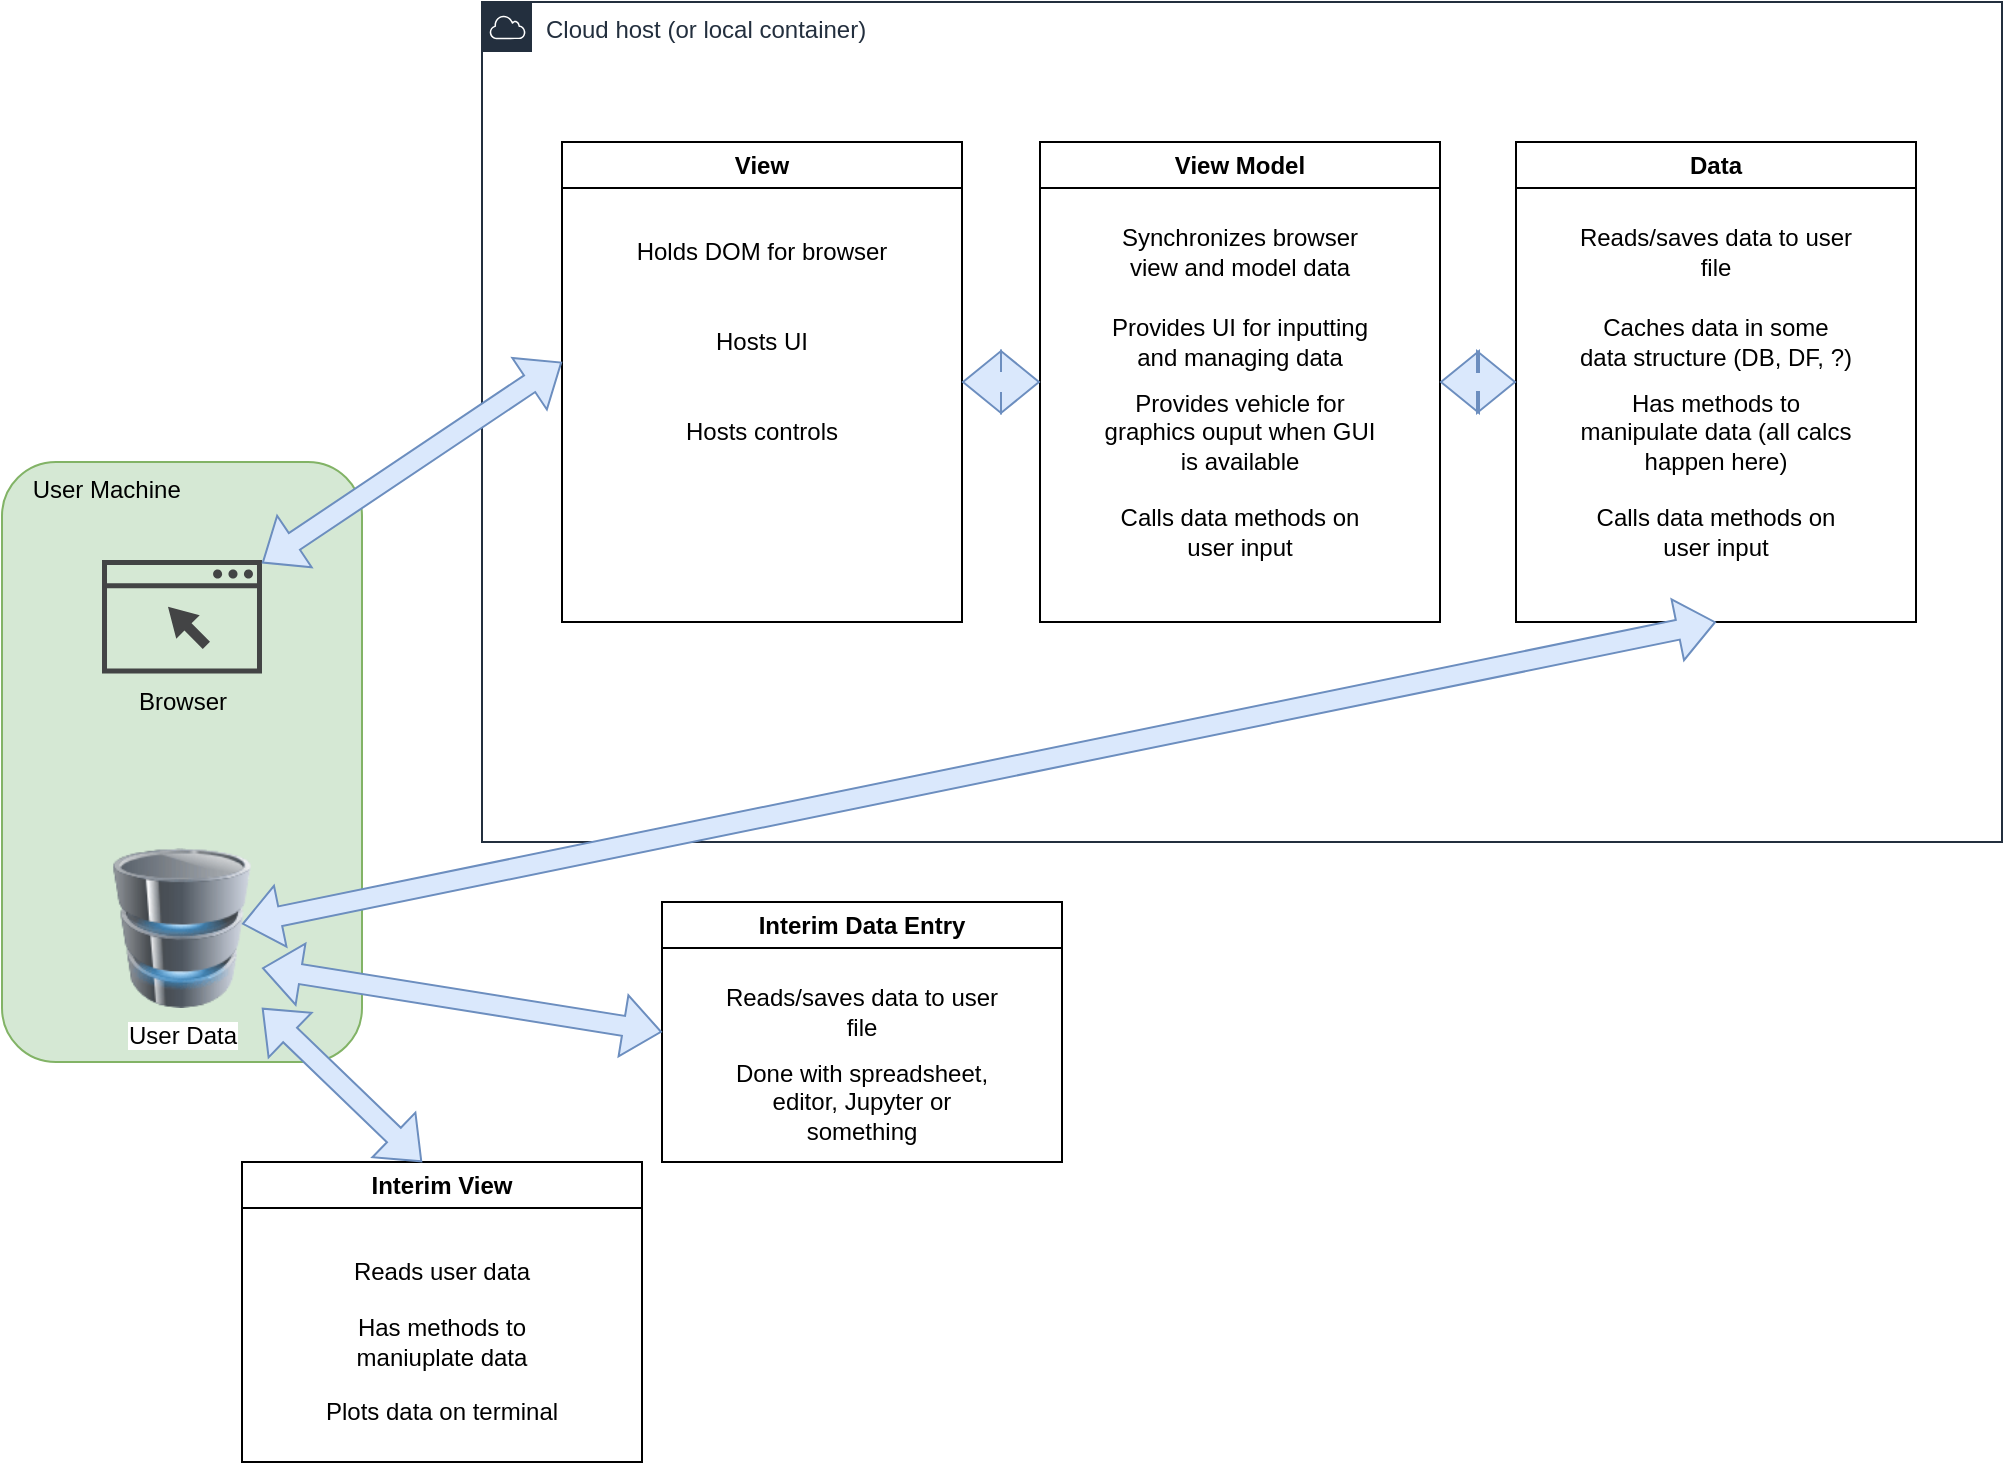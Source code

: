 <mxfile version="20.8.20" type="github">
  <diagram id="Ht1M8jgEwFfnCIfOTk4-" name="Page-1">
    <mxGraphModel dx="1232" dy="1049" grid="1" gridSize="10" guides="1" tooltips="1" connect="1" arrows="1" fold="1" page="1" pageScale="1" pageWidth="1169" pageHeight="827" math="0" shadow="0">
      <root>
        <mxCell id="0" />
        <mxCell id="1" parent="0" />
        <mxCell id="Fb7Zcka14E9r6GSMAiqo-28" value="" style="group" vertex="1" connectable="0" parent="1">
          <mxGeometry x="120" y="320" width="180" height="300" as="geometry" />
        </mxCell>
        <mxCell id="Fb7Zcka14E9r6GSMAiqo-27" value="&amp;nbsp; &amp;nbsp; User Machine" style="rounded=1;whiteSpace=wrap;html=1;align=left;verticalAlign=top;fillColor=#d5e8d4;strokeColor=#82b366;" vertex="1" parent="Fb7Zcka14E9r6GSMAiqo-28">
          <mxGeometry width="180" height="300" as="geometry" />
        </mxCell>
        <mxCell id="Fb7Zcka14E9r6GSMAiqo-1" value="Browser" style="sketch=0;pointerEvents=1;shadow=0;dashed=0;html=1;strokeColor=none;fillColor=#434445;aspect=fixed;labelPosition=center;verticalLabelPosition=bottom;verticalAlign=top;align=center;outlineConnect=0;shape=mxgraph.vvd.web_browser;" vertex="1" parent="Fb7Zcka14E9r6GSMAiqo-28">
          <mxGeometry x="50" y="49" width="80" height="56.8" as="geometry" />
        </mxCell>
        <mxCell id="Fb7Zcka14E9r6GSMAiqo-2" value="User Data" style="image;html=1;image=img/lib/clip_art/computers/Database_128x128.png" vertex="1" parent="Fb7Zcka14E9r6GSMAiqo-28">
          <mxGeometry x="50" y="193" width="80" height="80" as="geometry" />
        </mxCell>
        <mxCell id="Fb7Zcka14E9r6GSMAiqo-4" value="Cloud host (or local container)" style="points=[[0,0],[0.25,0],[0.5,0],[0.75,0],[1,0],[1,0.25],[1,0.5],[1,0.75],[1,1],[0.75,1],[0.5,1],[0.25,1],[0,1],[0,0.75],[0,0.5],[0,0.25]];outlineConnect=0;gradientColor=none;html=1;whiteSpace=wrap;fontSize=12;fontStyle=0;container=1;pointerEvents=0;collapsible=0;recursiveResize=0;shape=mxgraph.aws4.group;grIcon=mxgraph.aws4.group_aws_cloud;strokeColor=#232F3E;fillColor=none;verticalAlign=top;align=left;spacingLeft=30;fontColor=#232F3E;dashed=0;" vertex="1" parent="1">
          <mxGeometry x="360" y="90" width="760" height="420" as="geometry" />
        </mxCell>
        <mxCell id="Fb7Zcka14E9r6GSMAiqo-7" value="View Model" style="swimlane;whiteSpace=wrap;html=1;" vertex="1" parent="Fb7Zcka14E9r6GSMAiqo-4">
          <mxGeometry x="279" y="70" width="200" height="240" as="geometry" />
        </mxCell>
        <mxCell id="Fb7Zcka14E9r6GSMAiqo-9" value="Synchronizes browser view and model data" style="text;strokeColor=none;align=center;fillColor=none;html=1;verticalAlign=middle;whiteSpace=wrap;rounded=0;flipV=1;" vertex="1" parent="Fb7Zcka14E9r6GSMAiqo-7">
          <mxGeometry x="30" y="40" width="140" height="30" as="geometry" />
        </mxCell>
        <mxCell id="Fb7Zcka14E9r6GSMAiqo-10" value="Provides UI for inputting and managing data" style="text;strokeColor=none;align=center;fillColor=none;html=1;verticalAlign=middle;whiteSpace=wrap;rounded=0;flipV=1;" vertex="1" parent="Fb7Zcka14E9r6GSMAiqo-7">
          <mxGeometry x="30" y="85" width="140" height="30" as="geometry" />
        </mxCell>
        <mxCell id="Fb7Zcka14E9r6GSMAiqo-11" value="Provides vehicle for graphics ouput when GUI is available" style="text;strokeColor=none;align=center;fillColor=none;html=1;verticalAlign=middle;whiteSpace=wrap;rounded=0;flipV=1;" vertex="1" parent="Fb7Zcka14E9r6GSMAiqo-7">
          <mxGeometry x="30" y="120" width="140" height="50" as="geometry" />
        </mxCell>
        <mxCell id="Fb7Zcka14E9r6GSMAiqo-12" value="Calls data methods on user input" style="text;strokeColor=none;align=center;fillColor=none;html=1;verticalAlign=middle;whiteSpace=wrap;rounded=0;flipV=1;" vertex="1" parent="Fb7Zcka14E9r6GSMAiqo-7">
          <mxGeometry x="30" y="170" width="140" height="50" as="geometry" />
        </mxCell>
        <mxCell id="Fb7Zcka14E9r6GSMAiqo-13" value="Data" style="swimlane;whiteSpace=wrap;html=1;" vertex="1" parent="Fb7Zcka14E9r6GSMAiqo-4">
          <mxGeometry x="517" y="70" width="200" height="240" as="geometry" />
        </mxCell>
        <mxCell id="Fb7Zcka14E9r6GSMAiqo-14" value="Reads/saves data to user file" style="text;strokeColor=none;align=center;fillColor=none;html=1;verticalAlign=middle;whiteSpace=wrap;rounded=0;flipV=1;" vertex="1" parent="Fb7Zcka14E9r6GSMAiqo-13">
          <mxGeometry x="30" y="40" width="140" height="30" as="geometry" />
        </mxCell>
        <mxCell id="Fb7Zcka14E9r6GSMAiqo-15" value="Caches data in some data structure (DB, DF, ?)" style="text;strokeColor=none;align=center;fillColor=none;html=1;verticalAlign=middle;whiteSpace=wrap;rounded=0;flipV=1;" vertex="1" parent="Fb7Zcka14E9r6GSMAiqo-13">
          <mxGeometry x="30" y="85" width="140" height="30" as="geometry" />
        </mxCell>
        <mxCell id="Fb7Zcka14E9r6GSMAiqo-16" value="Has methods to manipulate data (all calcs happen here)" style="text;strokeColor=none;align=center;fillColor=none;html=1;verticalAlign=middle;whiteSpace=wrap;rounded=0;flipV=1;" vertex="1" parent="Fb7Zcka14E9r6GSMAiqo-13">
          <mxGeometry x="30" y="120" width="140" height="50" as="geometry" />
        </mxCell>
        <mxCell id="Fb7Zcka14E9r6GSMAiqo-17" value="Calls data methods on user input" style="text;strokeColor=none;align=center;fillColor=none;html=1;verticalAlign=middle;whiteSpace=wrap;rounded=0;flipV=1;" vertex="1" parent="Fb7Zcka14E9r6GSMAiqo-13">
          <mxGeometry x="30" y="170" width="140" height="50" as="geometry" />
        </mxCell>
        <mxCell id="Fb7Zcka14E9r6GSMAiqo-18" value="View" style="swimlane;whiteSpace=wrap;html=1;" vertex="1" parent="Fb7Zcka14E9r6GSMAiqo-4">
          <mxGeometry x="40" y="70" width="200" height="240" as="geometry" />
        </mxCell>
        <mxCell id="Fb7Zcka14E9r6GSMAiqo-19" value="Holds DOM for browser" style="text;strokeColor=none;align=center;fillColor=none;html=1;verticalAlign=middle;whiteSpace=wrap;rounded=0;flipV=1;" vertex="1" parent="Fb7Zcka14E9r6GSMAiqo-18">
          <mxGeometry x="30" y="40" width="140" height="30" as="geometry" />
        </mxCell>
        <mxCell id="Fb7Zcka14E9r6GSMAiqo-20" value="Hosts UI" style="text;strokeColor=none;align=center;fillColor=none;html=1;verticalAlign=middle;whiteSpace=wrap;rounded=0;flipV=1;" vertex="1" parent="Fb7Zcka14E9r6GSMAiqo-18">
          <mxGeometry x="30" y="85" width="140" height="30" as="geometry" />
        </mxCell>
        <mxCell id="Fb7Zcka14E9r6GSMAiqo-21" value="Hosts controls" style="text;strokeColor=none;align=center;fillColor=none;html=1;verticalAlign=middle;whiteSpace=wrap;rounded=0;flipV=1;" vertex="1" parent="Fb7Zcka14E9r6GSMAiqo-18">
          <mxGeometry x="30" y="120" width="140" height="50" as="geometry" />
        </mxCell>
        <mxCell id="Fb7Zcka14E9r6GSMAiqo-30" value="" style="shape=flexArrow;endArrow=classic;startArrow=classic;html=1;rounded=0;fillColor=#dae8fc;strokeColor=#6c8ebf;exitX=1;exitY=0.5;exitDx=0;exitDy=0;entryX=0;entryY=0.5;entryDx=0;entryDy=0;" edge="1" parent="Fb7Zcka14E9r6GSMAiqo-4" source="Fb7Zcka14E9r6GSMAiqo-18" target="Fb7Zcka14E9r6GSMAiqo-7">
          <mxGeometry width="100" height="100" relative="1" as="geometry">
            <mxPoint x="290" y="-39" as="sourcePoint" />
            <mxPoint x="440" y="-140" as="targetPoint" />
          </mxGeometry>
        </mxCell>
        <mxCell id="Fb7Zcka14E9r6GSMAiqo-31" value="" style="shape=flexArrow;endArrow=classic;startArrow=classic;html=1;rounded=0;fillColor=#dae8fc;strokeColor=#6c8ebf;entryX=0;entryY=0.5;entryDx=0;entryDy=0;exitX=1;exitY=0.5;exitDx=0;exitDy=0;" edge="1" parent="Fb7Zcka14E9r6GSMAiqo-4" source="Fb7Zcka14E9r6GSMAiqo-7" target="Fb7Zcka14E9r6GSMAiqo-13">
          <mxGeometry width="100" height="100" relative="1" as="geometry">
            <mxPoint x="470" y="190" as="sourcePoint" />
            <mxPoint x="289" y="200" as="targetPoint" />
          </mxGeometry>
        </mxCell>
        <mxCell id="Fb7Zcka14E9r6GSMAiqo-23" value="" style="shape=flexArrow;endArrow=classic;startArrow=classic;html=1;rounded=0;fillColor=#dae8fc;strokeColor=#6c8ebf;" edge="1" parent="1" source="Fb7Zcka14E9r6GSMAiqo-1">
          <mxGeometry width="100" height="100" relative="1" as="geometry">
            <mxPoint x="530" y="470" as="sourcePoint" />
            <mxPoint x="400" y="270" as="targetPoint" />
          </mxGeometry>
        </mxCell>
        <mxCell id="Fb7Zcka14E9r6GSMAiqo-29" value="" style="shape=flexArrow;endArrow=classic;startArrow=classic;html=1;rounded=0;fillColor=#dae8fc;strokeColor=#6c8ebf;entryX=0.5;entryY=1;entryDx=0;entryDy=0;" edge="1" parent="1" target="Fb7Zcka14E9r6GSMAiqo-13">
          <mxGeometry width="100" height="100" relative="1" as="geometry">
            <mxPoint x="240" y="551" as="sourcePoint" />
            <mxPoint x="390" y="450" as="targetPoint" />
          </mxGeometry>
        </mxCell>
        <mxCell id="Fb7Zcka14E9r6GSMAiqo-32" value="Interim Data Entry" style="swimlane;whiteSpace=wrap;html=1;startSize=23;" vertex="1" parent="1">
          <mxGeometry x="450" y="540" width="200" height="130" as="geometry" />
        </mxCell>
        <mxCell id="Fb7Zcka14E9r6GSMAiqo-33" value="Reads/saves data to user file" style="text;strokeColor=none;align=center;fillColor=none;html=1;verticalAlign=middle;whiteSpace=wrap;rounded=0;flipV=1;" vertex="1" parent="Fb7Zcka14E9r6GSMAiqo-32">
          <mxGeometry x="30" y="40" width="140" height="30" as="geometry" />
        </mxCell>
        <mxCell id="Fb7Zcka14E9r6GSMAiqo-34" value="Done with spreadsheet, editor, Jupyter or something" style="text;strokeColor=none;align=center;fillColor=none;html=1;verticalAlign=middle;whiteSpace=wrap;rounded=0;flipV=1;" vertex="1" parent="Fb7Zcka14E9r6GSMAiqo-32">
          <mxGeometry x="30" y="85" width="140" height="30" as="geometry" />
        </mxCell>
        <mxCell id="Fb7Zcka14E9r6GSMAiqo-41" value="" style="group" vertex="1" connectable="0" parent="1">
          <mxGeometry x="240" y="670" width="200" height="150" as="geometry" />
        </mxCell>
        <mxCell id="Fb7Zcka14E9r6GSMAiqo-37" value="Interim View" style="swimlane;whiteSpace=wrap;html=1;startSize=23;" vertex="1" parent="Fb7Zcka14E9r6GSMAiqo-41">
          <mxGeometry width="200" height="150" as="geometry" />
        </mxCell>
        <mxCell id="Fb7Zcka14E9r6GSMAiqo-38" value="Reads user data" style="text;strokeColor=none;align=center;fillColor=none;html=1;verticalAlign=middle;whiteSpace=wrap;rounded=0;flipV=1;" vertex="1" parent="Fb7Zcka14E9r6GSMAiqo-37">
          <mxGeometry x="30" y="40" width="140" height="30" as="geometry" />
        </mxCell>
        <mxCell id="Fb7Zcka14E9r6GSMAiqo-40" value="Has methods to maniuplate data" style="text;strokeColor=none;align=center;fillColor=none;html=1;verticalAlign=middle;whiteSpace=wrap;rounded=0;flipV=1;" vertex="1" parent="Fb7Zcka14E9r6GSMAiqo-41">
          <mxGeometry x="30" y="75" width="140" height="30" as="geometry" />
        </mxCell>
        <mxCell id="Fb7Zcka14E9r6GSMAiqo-39" value="Plots data on terminal" style="text;strokeColor=none;align=center;fillColor=none;html=1;verticalAlign=middle;whiteSpace=wrap;rounded=0;flipV=1;" vertex="1" parent="Fb7Zcka14E9r6GSMAiqo-41">
          <mxGeometry x="30" y="110" width="140" height="30" as="geometry" />
        </mxCell>
        <mxCell id="Fb7Zcka14E9r6GSMAiqo-42" value="" style="shape=flexArrow;endArrow=classic;startArrow=classic;html=1;rounded=0;fillColor=#dae8fc;strokeColor=#6c8ebf;entryX=0;entryY=0.5;entryDx=0;entryDy=0;exitX=1;exitY=0.75;exitDx=0;exitDy=0;" edge="1" parent="1" source="Fb7Zcka14E9r6GSMAiqo-2" target="Fb7Zcka14E9r6GSMAiqo-32">
          <mxGeometry width="100" height="100" relative="1" as="geometry">
            <mxPoint x="250" y="561" as="sourcePoint" />
            <mxPoint x="987" y="410" as="targetPoint" />
          </mxGeometry>
        </mxCell>
        <mxCell id="Fb7Zcka14E9r6GSMAiqo-43" value="" style="shape=flexArrow;endArrow=classic;startArrow=classic;html=1;rounded=0;fillColor=#dae8fc;strokeColor=#6c8ebf;exitX=1;exitY=1;exitDx=0;exitDy=0;" edge="1" parent="1" source="Fb7Zcka14E9r6GSMAiqo-2">
          <mxGeometry width="100" height="100" relative="1" as="geometry">
            <mxPoint x="260" y="583" as="sourcePoint" />
            <mxPoint x="330" y="670" as="targetPoint" />
          </mxGeometry>
        </mxCell>
      </root>
    </mxGraphModel>
  </diagram>
</mxfile>

